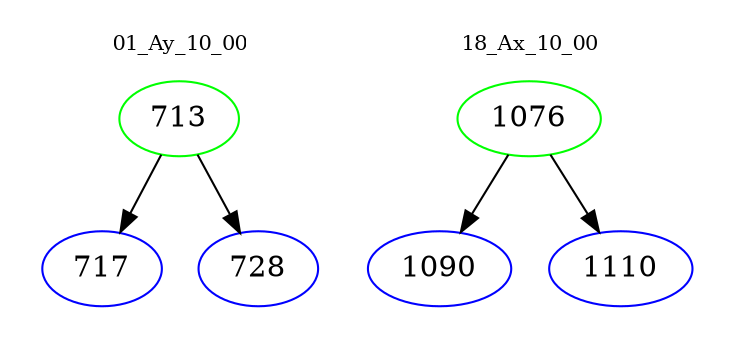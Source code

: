 digraph{
subgraph cluster_0 {
color = white
label = "01_Ay_10_00";
fontsize=10;
T0_713 [label="713", color="green"]
T0_713 -> T0_717 [color="black"]
T0_717 [label="717", color="blue"]
T0_713 -> T0_728 [color="black"]
T0_728 [label="728", color="blue"]
}
subgraph cluster_1 {
color = white
label = "18_Ax_10_00";
fontsize=10;
T1_1076 [label="1076", color="green"]
T1_1076 -> T1_1090 [color="black"]
T1_1090 [label="1090", color="blue"]
T1_1076 -> T1_1110 [color="black"]
T1_1110 [label="1110", color="blue"]
}
}
